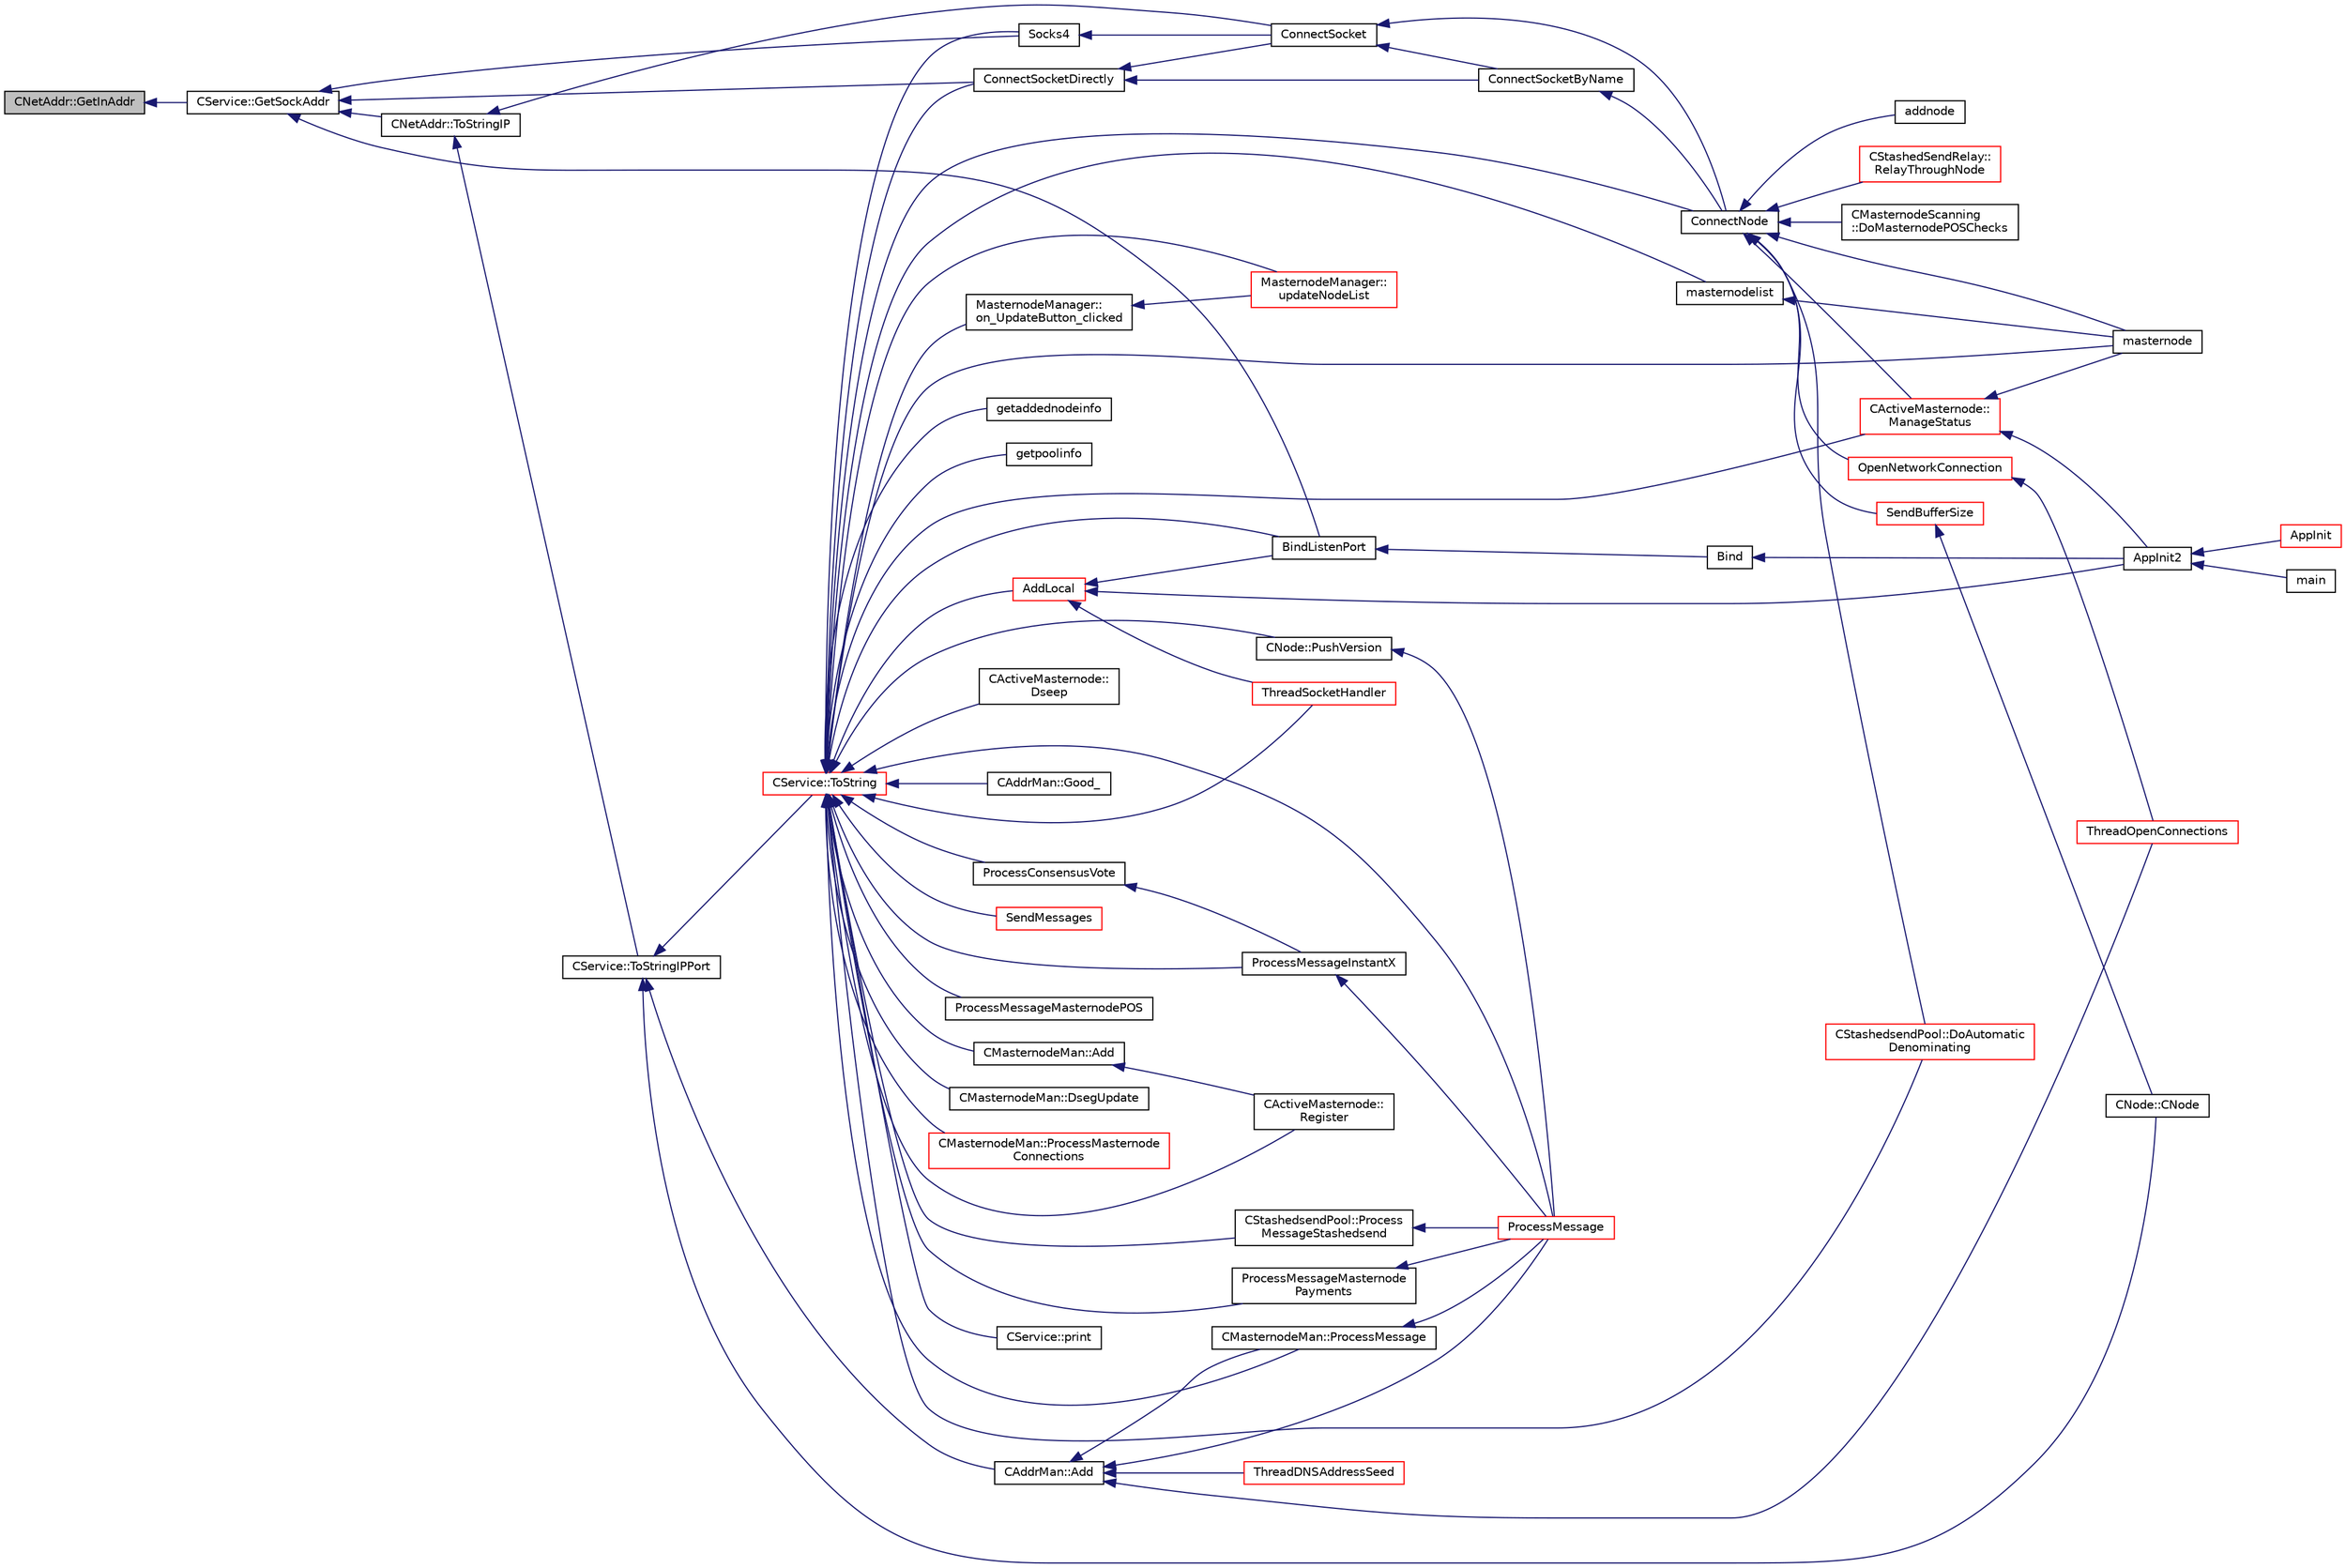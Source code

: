digraph "CNetAddr::GetInAddr"
{
  edge [fontname="Helvetica",fontsize="10",labelfontname="Helvetica",labelfontsize="10"];
  node [fontname="Helvetica",fontsize="10",shape=record];
  rankdir="LR";
  Node197 [label="CNetAddr::GetInAddr",height=0.2,width=0.4,color="black", fillcolor="grey75", style="filled", fontcolor="black"];
  Node197 -> Node198 [dir="back",color="midnightblue",fontsize="10",style="solid",fontname="Helvetica"];
  Node198 [label="CService::GetSockAddr",height=0.2,width=0.4,color="black", fillcolor="white", style="filled",URL="$d3/dcc/class_c_service.html#ac4c6d655fab3af40937f0b0c65581745"];
  Node198 -> Node199 [dir="back",color="midnightblue",fontsize="10",style="solid",fontname="Helvetica"];
  Node199 [label="BindListenPort",height=0.2,width=0.4,color="black", fillcolor="white", style="filled",URL="$dd/d84/net_8cpp.html#a0c8010ad96acff7cca6aca684ec42b71"];
  Node199 -> Node200 [dir="back",color="midnightblue",fontsize="10",style="solid",fontname="Helvetica"];
  Node200 [label="Bind",height=0.2,width=0.4,color="black", fillcolor="white", style="filled",URL="$d0/dc9/init_8cpp.html#a9a9b0573392f737da5951ceef838bb49"];
  Node200 -> Node201 [dir="back",color="midnightblue",fontsize="10",style="solid",fontname="Helvetica"];
  Node201 [label="AppInit2",height=0.2,width=0.4,color="black", fillcolor="white", style="filled",URL="$d8/dc0/init_8h.html#a1a4c1bfbf6ba1db77e988b89b9cadfd3",tooltip="Initialize ion. "];
  Node201 -> Node202 [dir="back",color="midnightblue",fontsize="10",style="solid",fontname="Helvetica"];
  Node202 [label="AppInit",height=0.2,width=0.4,color="red", fillcolor="white", style="filled",URL="$d4/d35/iond_8cpp.html#ac59316b767e6984e1285f0531275286b"];
  Node201 -> Node204 [dir="back",color="midnightblue",fontsize="10",style="solid",fontname="Helvetica"];
  Node204 [label="main",height=0.2,width=0.4,color="black", fillcolor="white", style="filled",URL="$d5/d2d/ion_8cpp.html#a0ddf1224851353fc92bfbff6f499fa97"];
  Node198 -> Node205 [dir="back",color="midnightblue",fontsize="10",style="solid",fontname="Helvetica"];
  Node205 [label="Socks4",height=0.2,width=0.4,color="black", fillcolor="white", style="filled",URL="$d0/d0e/netbase_8cpp.html#aca06981001803c84ffd114dbc80d0c1c"];
  Node205 -> Node206 [dir="back",color="midnightblue",fontsize="10",style="solid",fontname="Helvetica"];
  Node206 [label="ConnectSocket",height=0.2,width=0.4,color="black", fillcolor="white", style="filled",URL="$da/df0/netbase_8h.html#a1647b6ef2c58fd2f57f9243d3f17093d"];
  Node206 -> Node207 [dir="back",color="midnightblue",fontsize="10",style="solid",fontname="Helvetica"];
  Node207 [label="ConnectNode",height=0.2,width=0.4,color="black", fillcolor="white", style="filled",URL="$d7/d97/net_8h.html#ab2c1bd88322f3f689616e70be5b53ade"];
  Node207 -> Node208 [dir="back",color="midnightblue",fontsize="10",style="solid",fontname="Helvetica"];
  Node208 [label="CActiveMasternode::\lManageStatus",height=0.2,width=0.4,color="red", fillcolor="white", style="filled",URL="$d9/d29/class_c_active_masternode.html#a8004b3b2100da7dcfedbd1e959633e51"];
  Node208 -> Node201 [dir="back",color="midnightblue",fontsize="10",style="solid",fontname="Helvetica"];
  Node208 -> Node210 [dir="back",color="midnightblue",fontsize="10",style="solid",fontname="Helvetica"];
  Node210 [label="masternode",height=0.2,width=0.4,color="black", fillcolor="white", style="filled",URL="$d5/d6b/rpcstashedsend_8cpp.html#a30609e443aeb47c29ed0878d16b1b5e1"];
  Node207 -> Node213 [dir="back",color="midnightblue",fontsize="10",style="solid",fontname="Helvetica"];
  Node213 [label="CMasternodeScanning\l::DoMasternodePOSChecks",height=0.2,width=0.4,color="black", fillcolor="white", style="filled",URL="$d5/d9f/class_c_masternode_scanning.html#a6bc18fb7508f702e2a2d1c3731342f8f"];
  Node207 -> Node214 [dir="back",color="midnightblue",fontsize="10",style="solid",fontname="Helvetica"];
  Node214 [label="OpenNetworkConnection",height=0.2,width=0.4,color="red", fillcolor="white", style="filled",URL="$dd/d84/net_8cpp.html#aa19cb8e6cf23a990e585f2bbf9ece276"];
  Node214 -> Node216 [dir="back",color="midnightblue",fontsize="10",style="solid",fontname="Helvetica"];
  Node216 [label="ThreadOpenConnections",height=0.2,width=0.4,color="red", fillcolor="white", style="filled",URL="$dd/d84/net_8cpp.html#a3b4720330e61127963a43df26b80f804"];
  Node207 -> Node218 [dir="back",color="midnightblue",fontsize="10",style="solid",fontname="Helvetica"];
  Node218 [label="SendBufferSize",height=0.2,width=0.4,color="red", fillcolor="white", style="filled",URL="$d7/d97/net_8h.html#a13f289d6233bd32b78a38793f76bdccb"];
  Node218 -> Node231 [dir="back",color="midnightblue",fontsize="10",style="solid",fontname="Helvetica"];
  Node231 [label="CNode::CNode",height=0.2,width=0.4,color="black", fillcolor="white", style="filled",URL="$d1/d64/class_c_node.html#a51556705550511146245b9fb2fec09c1"];
  Node207 -> Node233 [dir="back",color="midnightblue",fontsize="10",style="solid",fontname="Helvetica"];
  Node233 [label="addnode",height=0.2,width=0.4,color="black", fillcolor="white", style="filled",URL="$df/dab/rpcnet_8cpp.html#ab455bfd729ba34d3bb55b716e62405a3"];
  Node207 -> Node210 [dir="back",color="midnightblue",fontsize="10",style="solid",fontname="Helvetica"];
  Node207 -> Node234 [dir="back",color="midnightblue",fontsize="10",style="solid",fontname="Helvetica"];
  Node234 [label="CStashedSendRelay::\lRelayThroughNode",height=0.2,width=0.4,color="red", fillcolor="white", style="filled",URL="$d2/d25/class_c_stashed_send_relay.html#a3e759315bdccb63c1810582eeffa080e"];
  Node207 -> Node236 [dir="back",color="midnightblue",fontsize="10",style="solid",fontname="Helvetica"];
  Node236 [label="CStashedsendPool::DoAutomatic\lDenominating",height=0.2,width=0.4,color="red", fillcolor="white", style="filled",URL="$dd/d8a/class_c_stashedsend_pool.html#a21f19df4854af34c8f89187c768a524f",tooltip="Passively run Stashedsend in the background according to the configuration in settings (only for QT) ..."];
  Node206 -> Node241 [dir="back",color="midnightblue",fontsize="10",style="solid",fontname="Helvetica"];
  Node241 [label="ConnectSocketByName",height=0.2,width=0.4,color="black", fillcolor="white", style="filled",URL="$da/df0/netbase_8h.html#a6b06ed45e08d73e435c656a4dfcb0a95"];
  Node241 -> Node207 [dir="back",color="midnightblue",fontsize="10",style="solid",fontname="Helvetica"];
  Node198 -> Node242 [dir="back",color="midnightblue",fontsize="10",style="solid",fontname="Helvetica"];
  Node242 [label="ConnectSocketDirectly",height=0.2,width=0.4,color="black", fillcolor="white", style="filled",URL="$d0/d0e/netbase_8cpp.html#a0090d3f81785eebf6a0466b5b9c8cbd3"];
  Node242 -> Node206 [dir="back",color="midnightblue",fontsize="10",style="solid",fontname="Helvetica"];
  Node242 -> Node241 [dir="back",color="midnightblue",fontsize="10",style="solid",fontname="Helvetica"];
  Node198 -> Node243 [dir="back",color="midnightblue",fontsize="10",style="solid",fontname="Helvetica"];
  Node243 [label="CNetAddr::ToStringIP",height=0.2,width=0.4,color="black", fillcolor="white", style="filled",URL="$d3/dc3/class_c_net_addr.html#a0c8d9b5ed3824546ff4dccca3b28b073"];
  Node243 -> Node206 [dir="back",color="midnightblue",fontsize="10",style="solid",fontname="Helvetica"];
  Node243 -> Node244 [dir="back",color="midnightblue",fontsize="10",style="solid",fontname="Helvetica"];
  Node244 [label="CService::ToStringIPPort",height=0.2,width=0.4,color="black", fillcolor="white", style="filled",URL="$d3/dcc/class_c_service.html#a224204c838b12eeb49ca7eabe6f75004"];
  Node244 -> Node245 [dir="back",color="midnightblue",fontsize="10",style="solid",fontname="Helvetica"];
  Node245 [label="CAddrMan::Add",height=0.2,width=0.4,color="black", fillcolor="white", style="filled",URL="$d1/dc7/class_c_addr_man.html#a03fcc7109b5f014760dc50a81f68c5ec"];
  Node245 -> Node220 [dir="back",color="midnightblue",fontsize="10",style="solid",fontname="Helvetica"];
  Node220 [label="ProcessMessage",height=0.2,width=0.4,color="red", fillcolor="white", style="filled",URL="$df/d0a/main_8cpp.html#a8ba92b1a4bce3c835e887a9073d17d8e"];
  Node245 -> Node246 [dir="back",color="midnightblue",fontsize="10",style="solid",fontname="Helvetica"];
  Node246 [label="CMasternodeMan::ProcessMessage",height=0.2,width=0.4,color="black", fillcolor="white", style="filled",URL="$dc/d6b/class_c_masternode_man.html#ae3e5d263cebdcd932eca49caeadce9aa"];
  Node246 -> Node220 [dir="back",color="midnightblue",fontsize="10",style="solid",fontname="Helvetica"];
  Node245 -> Node247 [dir="back",color="midnightblue",fontsize="10",style="solid",fontname="Helvetica"];
  Node247 [label="ThreadDNSAddressSeed",height=0.2,width=0.4,color="red", fillcolor="white", style="filled",URL="$dd/d84/net_8cpp.html#ab2d8883b5524ec7b80d3b9535e73a3ed"];
  Node245 -> Node216 [dir="back",color="midnightblue",fontsize="10",style="solid",fontname="Helvetica"];
  Node244 -> Node231 [dir="back",color="midnightblue",fontsize="10",style="solid",fontname="Helvetica"];
  Node244 -> Node248 [dir="back",color="midnightblue",fontsize="10",style="solid",fontname="Helvetica"];
  Node248 [label="CService::ToString",height=0.2,width=0.4,color="red", fillcolor="white", style="filled",URL="$d3/dcc/class_c_service.html#a225473158bc07c87a6a862160d73cfea"];
  Node248 -> Node208 [dir="back",color="midnightblue",fontsize="10",style="solid",fontname="Helvetica"];
  Node248 -> Node249 [dir="back",color="midnightblue",fontsize="10",style="solid",fontname="Helvetica"];
  Node249 [label="CActiveMasternode::\lDseep",height=0.2,width=0.4,color="black", fillcolor="white", style="filled",URL="$d9/d29/class_c_active_masternode.html#aa14a1a9611f6b73cc3e860cda75de88c"];
  Node248 -> Node250 [dir="back",color="midnightblue",fontsize="10",style="solid",fontname="Helvetica"];
  Node250 [label="CActiveMasternode::\lRegister",height=0.2,width=0.4,color="black", fillcolor="white", style="filled",URL="$d9/d29/class_c_active_masternode.html#a1fd28a721112cda22fe2f9e1045cf397",tooltip="Register any Masternode. "];
  Node248 -> Node251 [dir="back",color="midnightblue",fontsize="10",style="solid",fontname="Helvetica"];
  Node251 [label="CAddrMan::Good_",height=0.2,width=0.4,color="black", fillcolor="white", style="filled",URL="$d1/dc7/class_c_addr_man.html#a33ec6a4584cf4b17af821e6e35216459"];
  Node248 -> Node252 [dir="back",color="midnightblue",fontsize="10",style="solid",fontname="Helvetica"];
  Node252 [label="ProcessMessageInstantX",height=0.2,width=0.4,color="black", fillcolor="white", style="filled",URL="$d6/d5f/instantx_8h.html#aa516cb499ead2691d8ab216a499db5d0"];
  Node252 -> Node220 [dir="back",color="midnightblue",fontsize="10",style="solid",fontname="Helvetica"];
  Node248 -> Node253 [dir="back",color="midnightblue",fontsize="10",style="solid",fontname="Helvetica"];
  Node253 [label="ProcessConsensusVote",height=0.2,width=0.4,color="black", fillcolor="white", style="filled",URL="$d6/d5f/instantx_8h.html#a5d4434bfb70f64f95aa4de9286cbae94"];
  Node253 -> Node252 [dir="back",color="midnightblue",fontsize="10",style="solid",fontname="Helvetica"];
  Node248 -> Node220 [dir="back",color="midnightblue",fontsize="10",style="solid",fontname="Helvetica"];
  Node248 -> Node254 [dir="back",color="midnightblue",fontsize="10",style="solid",fontname="Helvetica"];
  Node254 [label="SendMessages",height=0.2,width=0.4,color="red", fillcolor="white", style="filled",URL="$d4/dbf/main_8h.html#a711a5bdb30c9c9bbdc83011b1cbbe2f3"];
  Node248 -> Node255 [dir="back",color="midnightblue",fontsize="10",style="solid",fontname="Helvetica"];
  Node255 [label="ProcessMessageMasternode\lPayments",height=0.2,width=0.4,color="black", fillcolor="white", style="filled",URL="$dc/d20/masternode-payments_8h.html#a8c28fb440d8031543d1de309e34c40f2"];
  Node255 -> Node220 [dir="back",color="midnightblue",fontsize="10",style="solid",fontname="Helvetica"];
  Node248 -> Node256 [dir="back",color="midnightblue",fontsize="10",style="solid",fontname="Helvetica"];
  Node256 [label="ProcessMessageMasternodePOS",height=0.2,width=0.4,color="black", fillcolor="white", style="filled",URL="$dc/d51/masternode-pos_8h.html#a85194f5f57620d07bd87ef37bf2f6ef0"];
  Node248 -> Node257 [dir="back",color="midnightblue",fontsize="10",style="solid",fontname="Helvetica"];
  Node257 [label="CMasternodeMan::Add",height=0.2,width=0.4,color="black", fillcolor="white", style="filled",URL="$dc/d6b/class_c_masternode_man.html#a8e648f7e96931e683b3fd6c98a4c4715"];
  Node257 -> Node250 [dir="back",color="midnightblue",fontsize="10",style="solid",fontname="Helvetica"];
  Node248 -> Node258 [dir="back",color="midnightblue",fontsize="10",style="solid",fontname="Helvetica"];
  Node258 [label="CMasternodeMan::DsegUpdate",height=0.2,width=0.4,color="black", fillcolor="white", style="filled",URL="$dc/d6b/class_c_masternode_man.html#a5aa389cb63e70edf9fd9e2eb7fe90750"];
  Node248 -> Node259 [dir="back",color="midnightblue",fontsize="10",style="solid",fontname="Helvetica"];
  Node259 [label="CMasternodeMan::ProcessMasternode\lConnections",height=0.2,width=0.4,color="red", fillcolor="white", style="filled",URL="$dc/d6b/class_c_masternode_man.html#ad8a9994f53e2d6385b8caba4cd5ee4b9"];
  Node248 -> Node246 [dir="back",color="midnightblue",fontsize="10",style="solid",fontname="Helvetica"];
  Node248 -> Node260 [dir="back",color="midnightblue",fontsize="10",style="solid",fontname="Helvetica"];
  Node260 [label="AddLocal",height=0.2,width=0.4,color="red", fillcolor="white", style="filled",URL="$d7/d97/net_8h.html#a337d6af198a6b0d75f830e56da9b91e9"];
  Node260 -> Node201 [dir="back",color="midnightblue",fontsize="10",style="solid",fontname="Helvetica"];
  Node260 -> Node262 [dir="back",color="midnightblue",fontsize="10",style="solid",fontname="Helvetica"];
  Node262 [label="ThreadSocketHandler",height=0.2,width=0.4,color="red", fillcolor="white", style="filled",URL="$dd/d84/net_8cpp.html#aa1111c12121e039bbd8eedb556e4514a"];
  Node260 -> Node199 [dir="back",color="midnightblue",fontsize="10",style="solid",fontname="Helvetica"];
  Node248 -> Node207 [dir="back",color="midnightblue",fontsize="10",style="solid",fontname="Helvetica"];
  Node248 -> Node272 [dir="back",color="midnightblue",fontsize="10",style="solid",fontname="Helvetica"];
  Node272 [label="CNode::PushVersion",height=0.2,width=0.4,color="black", fillcolor="white", style="filled",URL="$d1/d64/class_c_node.html#a4dbfe4f6c1fd162aaa905e4bd201d536"];
  Node272 -> Node220 [dir="back",color="midnightblue",fontsize="10",style="solid",fontname="Helvetica"];
  Node248 -> Node262 [dir="back",color="midnightblue",fontsize="10",style="solid",fontname="Helvetica"];
  Node248 -> Node199 [dir="back",color="midnightblue",fontsize="10",style="solid",fontname="Helvetica"];
  Node248 -> Node205 [dir="back",color="midnightblue",fontsize="10",style="solid",fontname="Helvetica"];
  Node248 -> Node242 [dir="back",color="midnightblue",fontsize="10",style="solid",fontname="Helvetica"];
  Node248 -> Node273 [dir="back",color="midnightblue",fontsize="10",style="solid",fontname="Helvetica"];
  Node273 [label="CService::print",height=0.2,width=0.4,color="black", fillcolor="white", style="filled",URL="$d3/dcc/class_c_service.html#a4b104c178cb4b71150a49989f5198302"];
  Node248 -> Node226 [dir="back",color="midnightblue",fontsize="10",style="solid",fontname="Helvetica"];
  Node226 [label="MasternodeManager::\lupdateNodeList",height=0.2,width=0.4,color="red", fillcolor="white", style="filled",URL="$d9/d70/class_masternode_manager.html#a5485a8bd6ccf673027165cc1207dfae9"];
  Node248 -> Node228 [dir="back",color="midnightblue",fontsize="10",style="solid",fontname="Helvetica"];
  Node228 [label="MasternodeManager::\lon_UpdateButton_clicked",height=0.2,width=0.4,color="black", fillcolor="white", style="filled",URL="$d9/d70/class_masternode_manager.html#ae8d07b4d869e3eb09fe1be445eff0430"];
  Node228 -> Node226 [dir="back",color="midnightblue",fontsize="10",style="solid",fontname="Helvetica"];
  Node248 -> Node274 [dir="back",color="midnightblue",fontsize="10",style="solid",fontname="Helvetica"];
  Node274 [label="getaddednodeinfo",height=0.2,width=0.4,color="black", fillcolor="white", style="filled",URL="$df/dab/rpcnet_8cpp.html#a2a6994d3b180c8e9ce81e0da65a41bb3"];
  Node248 -> Node275 [dir="back",color="midnightblue",fontsize="10",style="solid",fontname="Helvetica"];
  Node275 [label="getpoolinfo",height=0.2,width=0.4,color="black", fillcolor="white", style="filled",URL="$d5/d6b/rpcstashedsend_8cpp.html#aea4471c128eb07bb1b70b4344ac38564"];
  Node248 -> Node210 [dir="back",color="midnightblue",fontsize="10",style="solid",fontname="Helvetica"];
  Node248 -> Node229 [dir="back",color="midnightblue",fontsize="10",style="solid",fontname="Helvetica"];
  Node229 [label="masternodelist",height=0.2,width=0.4,color="black", fillcolor="white", style="filled",URL="$d5/d6b/rpcstashedsend_8cpp.html#a3a7ed7e37f21eb2912afc6e776f7236c"];
  Node229 -> Node210 [dir="back",color="midnightblue",fontsize="10",style="solid",fontname="Helvetica"];
  Node248 -> Node276 [dir="back",color="midnightblue",fontsize="10",style="solid",fontname="Helvetica"];
  Node276 [label="CStashedsendPool::Process\lMessageStashedsend",height=0.2,width=0.4,color="black", fillcolor="white", style="filled",URL="$dd/d8a/class_c_stashedsend_pool.html#a62b472a4e4b1e634bc2e8621be17888e",tooltip="Process a Stashedsend message using the Stashedsend protocol. "];
  Node276 -> Node220 [dir="back",color="midnightblue",fontsize="10",style="solid",fontname="Helvetica"];
  Node248 -> Node236 [dir="back",color="midnightblue",fontsize="10",style="solid",fontname="Helvetica"];
}
